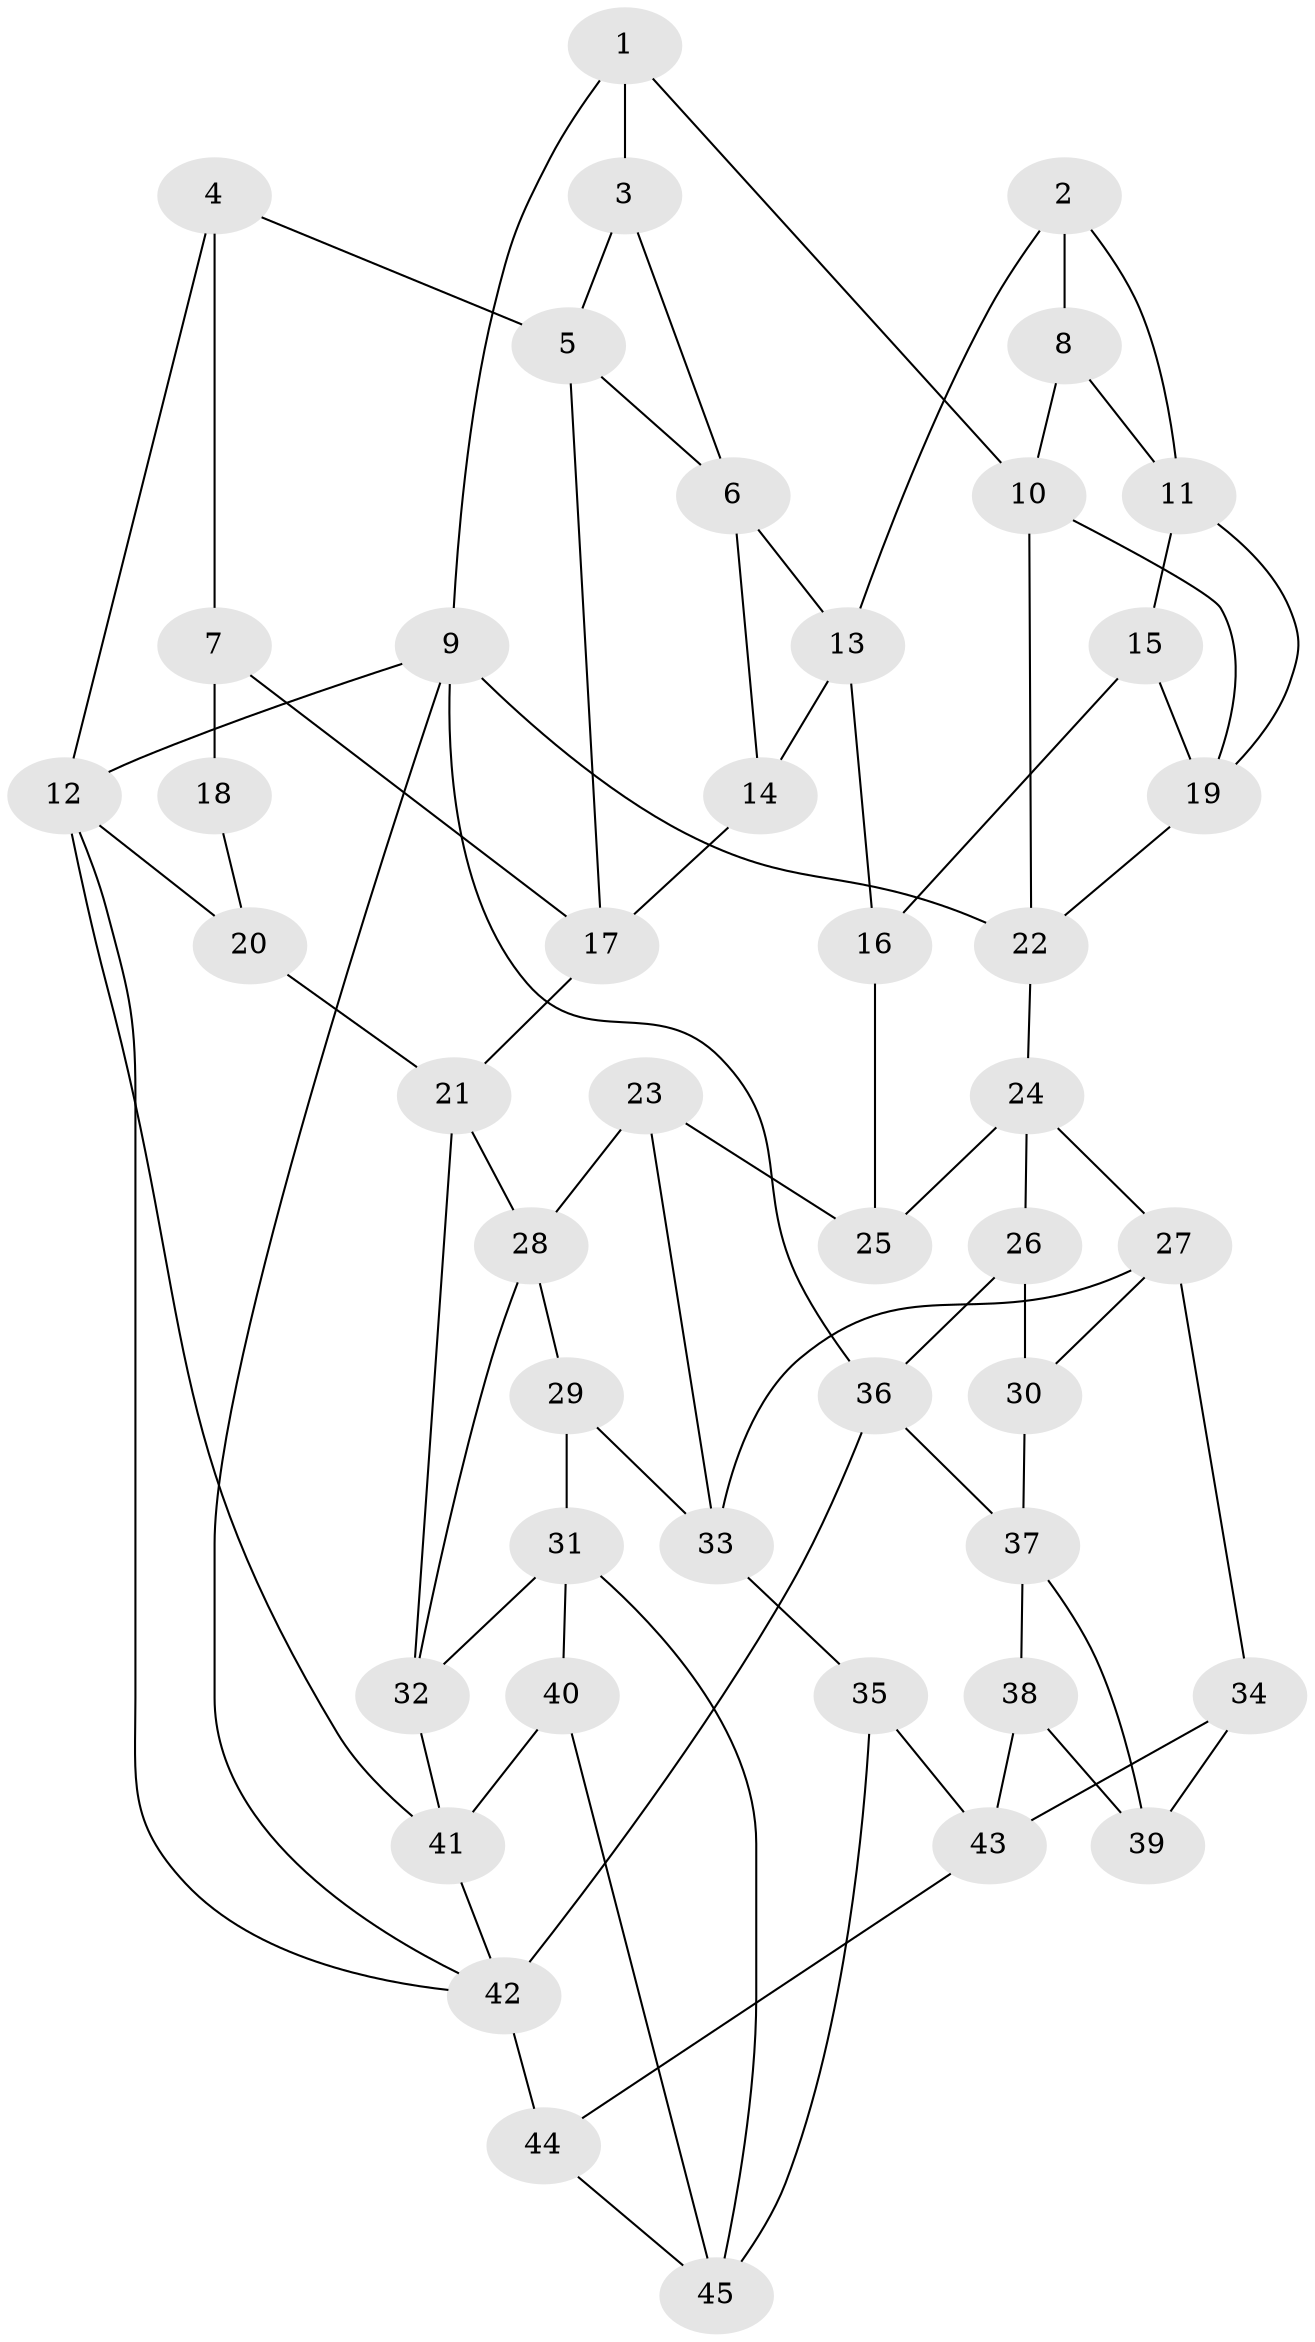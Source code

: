 // original degree distribution, {3: 0.022222222222222223, 5: 0.5555555555555556, 4: 0.2222222222222222, 6: 0.2}
// Generated by graph-tools (version 1.1) at 2025/03/03/09/25 03:03:23]
// undirected, 45 vertices, 80 edges
graph export_dot {
graph [start="1"]
  node [color=gray90,style=filled];
  1;
  2;
  3;
  4;
  5;
  6;
  7;
  8;
  9;
  10;
  11;
  12;
  13;
  14;
  15;
  16;
  17;
  18;
  19;
  20;
  21;
  22;
  23;
  24;
  25;
  26;
  27;
  28;
  29;
  30;
  31;
  32;
  33;
  34;
  35;
  36;
  37;
  38;
  39;
  40;
  41;
  42;
  43;
  44;
  45;
  1 -- 3 [weight=1.0];
  1 -- 9 [weight=1.0];
  1 -- 10 [weight=1.0];
  2 -- 8 [weight=1.0];
  2 -- 11 [weight=1.0];
  2 -- 13 [weight=1.0];
  3 -- 5 [weight=1.0];
  3 -- 6 [weight=1.0];
  4 -- 5 [weight=1.0];
  4 -- 7 [weight=1.0];
  4 -- 12 [weight=1.0];
  5 -- 6 [weight=1.0];
  5 -- 17 [weight=1.0];
  6 -- 13 [weight=1.0];
  6 -- 14 [weight=1.0];
  7 -- 17 [weight=1.0];
  7 -- 18 [weight=2.0];
  8 -- 10 [weight=1.0];
  8 -- 11 [weight=1.0];
  9 -- 12 [weight=1.0];
  9 -- 22 [weight=1.0];
  9 -- 36 [weight=1.0];
  9 -- 42 [weight=1.0];
  10 -- 19 [weight=1.0];
  10 -- 22 [weight=1.0];
  11 -- 15 [weight=1.0];
  11 -- 19 [weight=1.0];
  12 -- 20 [weight=1.0];
  12 -- 41 [weight=1.0];
  12 -- 42 [weight=1.0];
  13 -- 14 [weight=1.0];
  13 -- 16 [weight=1.0];
  14 -- 17 [weight=1.0];
  15 -- 16 [weight=1.0];
  15 -- 19 [weight=1.0];
  16 -- 25 [weight=2.0];
  17 -- 21 [weight=1.0];
  18 -- 20 [weight=2.0];
  19 -- 22 [weight=1.0];
  20 -- 21 [weight=1.0];
  21 -- 28 [weight=1.0];
  21 -- 32 [weight=1.0];
  22 -- 24 [weight=1.0];
  23 -- 25 [weight=1.0];
  23 -- 28 [weight=1.0];
  23 -- 33 [weight=1.0];
  24 -- 25 [weight=1.0];
  24 -- 26 [weight=1.0];
  24 -- 27 [weight=1.0];
  26 -- 30 [weight=2.0];
  26 -- 36 [weight=1.0];
  27 -- 30 [weight=1.0];
  27 -- 33 [weight=1.0];
  27 -- 34 [weight=1.0];
  28 -- 29 [weight=1.0];
  28 -- 32 [weight=1.0];
  29 -- 31 [weight=1.0];
  29 -- 33 [weight=1.0];
  30 -- 37 [weight=1.0];
  31 -- 32 [weight=1.0];
  31 -- 40 [weight=1.0];
  31 -- 45 [weight=1.0];
  32 -- 41 [weight=1.0];
  33 -- 35 [weight=1.0];
  34 -- 39 [weight=2.0];
  34 -- 43 [weight=1.0];
  35 -- 43 [weight=1.0];
  35 -- 45 [weight=1.0];
  36 -- 37 [weight=1.0];
  36 -- 42 [weight=1.0];
  37 -- 38 [weight=1.0];
  37 -- 39 [weight=1.0];
  38 -- 39 [weight=1.0];
  38 -- 43 [weight=1.0];
  40 -- 41 [weight=1.0];
  40 -- 45 [weight=1.0];
  41 -- 42 [weight=1.0];
  42 -- 44 [weight=2.0];
  43 -- 44 [weight=1.0];
  44 -- 45 [weight=1.0];
}
